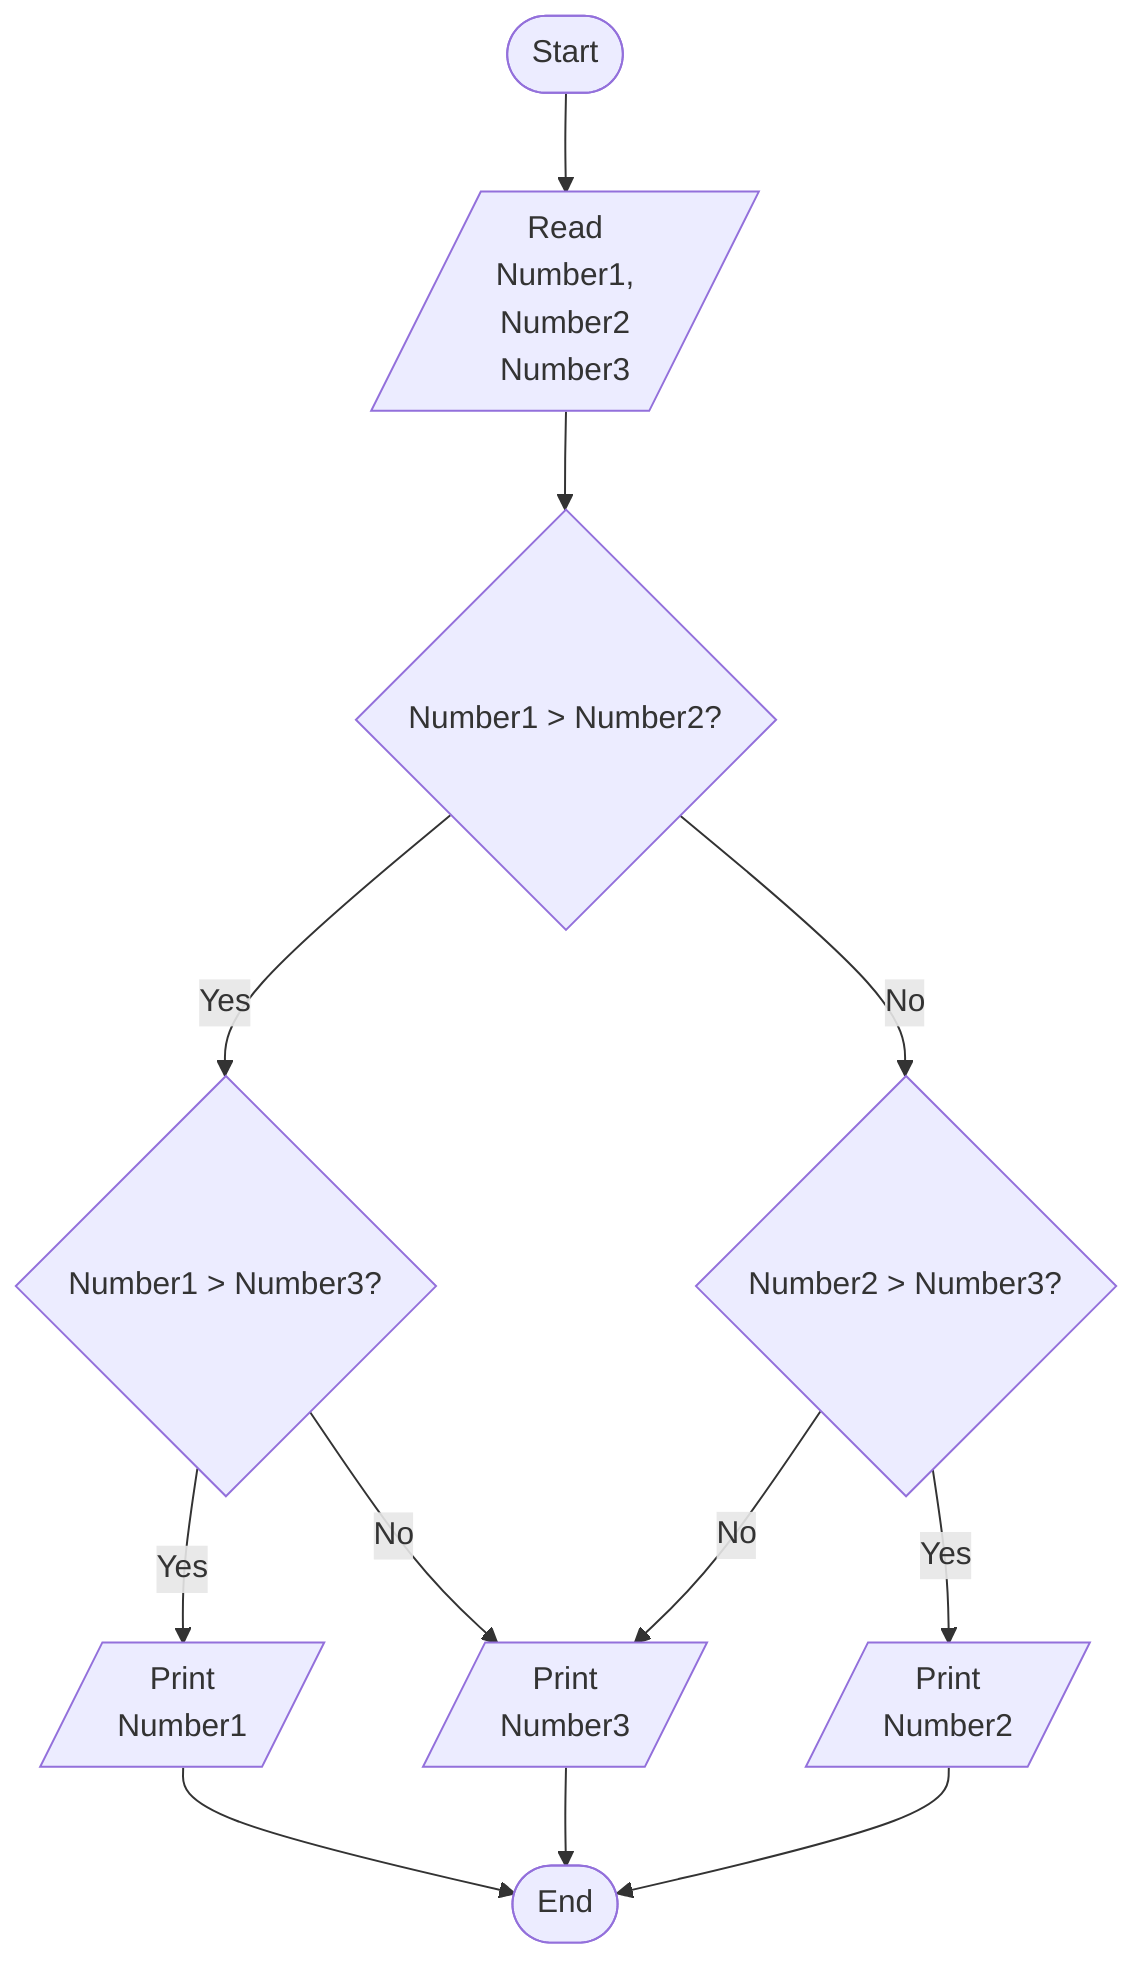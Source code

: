 %% Write a program to ask the user to enter:
%% • Number1
%% • Number2
%% • Number3
%% Then print the Max Number
%% Steps
%% Step 1: Ask the user to enter (Number1, Number2, Number3)
%% Step 2: If Number1 > Number2, Then If Number1 > Number3, Otherwise If Number 2 > Number
%% Step 3: If Number1 > Number3, Then Number1 is Max, Otherwise Number3 is Max
%% Step 3: If Number2 > Number3, Then Number2 is Max, Otherwise Number3 is Max
%% Step 4: Print Max Accordingly

flowchart TD
    Start([Start])
    ReadThreeNumbers[/Read\nNumber1,\nNumber2\nNumber3/]
    WhoIsBiggerBetweenNumber1AndNumber2{Number1 > Number2?}
    WhoIsBiggerBetweenNumber1AndNumber3{Number1 > Number3?}
    WhoIsBiggerBetweenNumber2AndNumber3{Number2 > Number3?}
    PrintNumber1[/Print\nNumber1/]
    PrintNumber2[/Print\nNumber2/]
    PrintNumber3[/Print\nNumber3/]
    End([End])
    Start --> ReadThreeNumbers --> WhoIsBiggerBetweenNumber1AndNumber2 -- Yes --> WhoIsBiggerBetweenNumber1AndNumber3 -- Yes --> PrintNumber1 --> End
    WhoIsBiggerBetweenNumber1AndNumber3 -- No --> PrintNumber3
    WhoIsBiggerBetweenNumber2AndNumber3 -- No --> PrintNumber3 --> End
    WhoIsBiggerBetweenNumber1AndNumber2 -- No --> WhoIsBiggerBetweenNumber2AndNumber3 -- Yes --> PrintNumber2 --> End